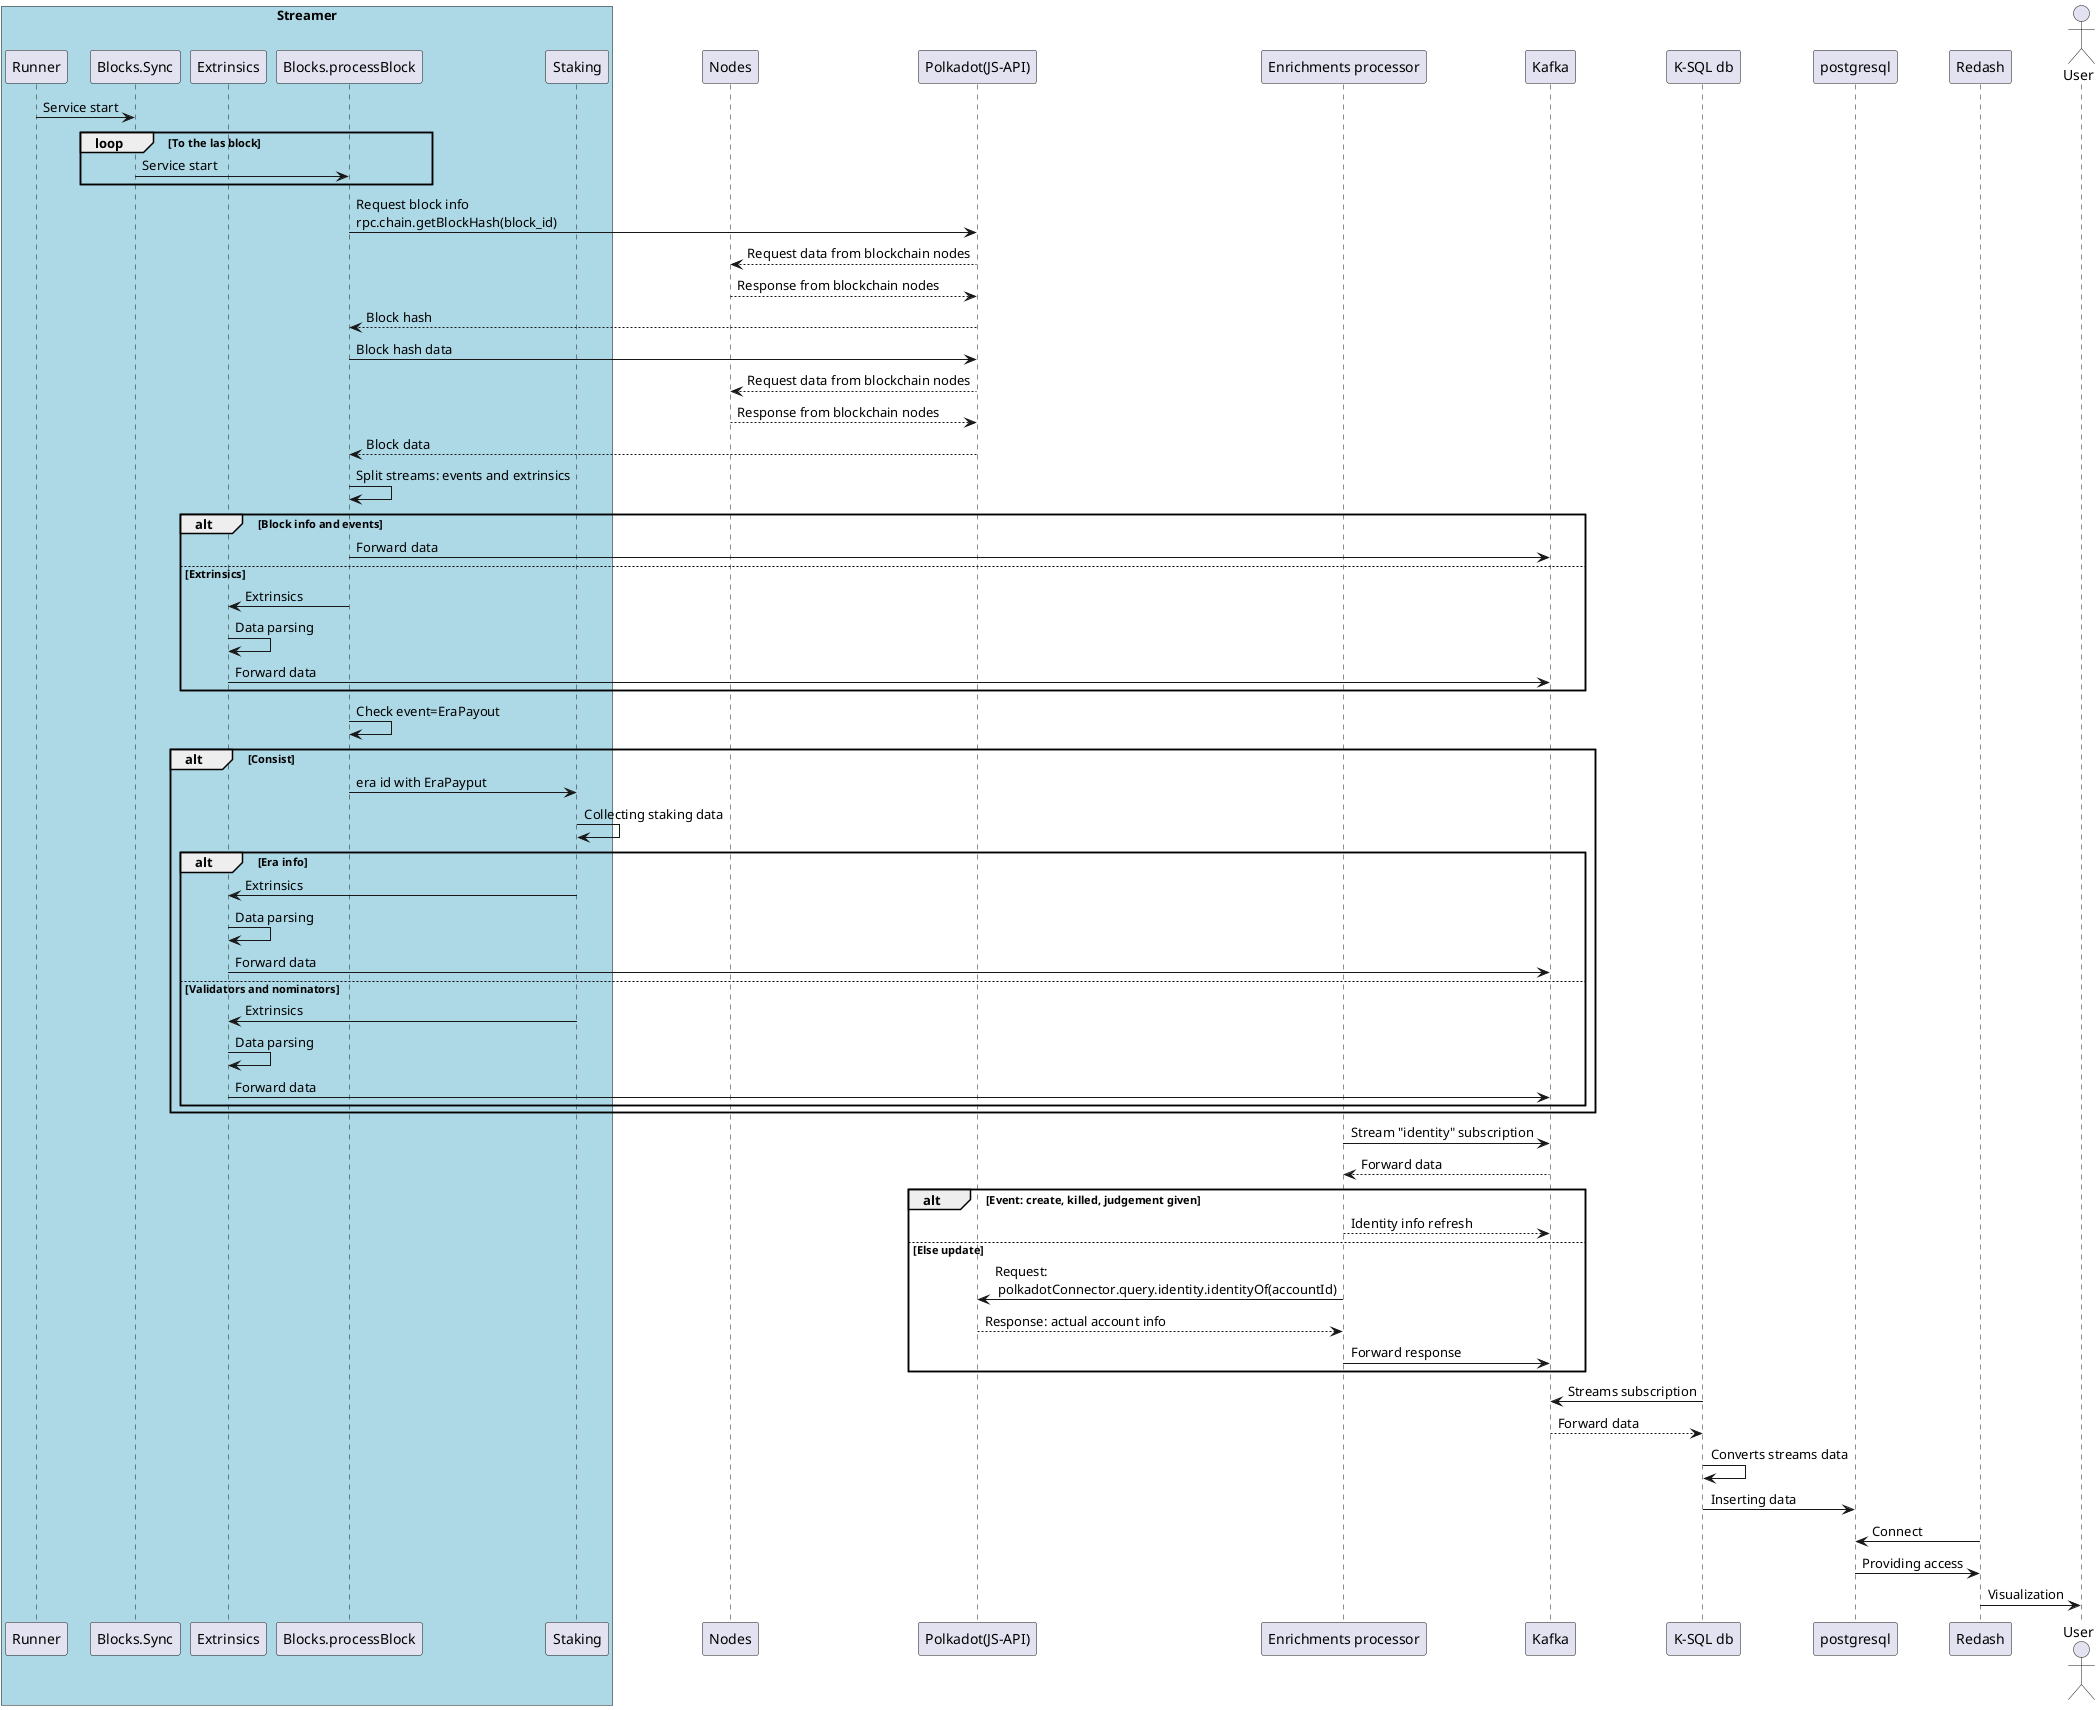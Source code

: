 @startuml

box "Streamer" #LightBlue
participant "Runner" as run
participant "Blocks.Sync" as sync
participant "Extrinsics" as ex
participant "Blocks.processBlock" as sblock
participant "Staking" as s
end box

participant "Nodes" as nodes
participant "Polkadot(JS-API)" as js
participant "Enrichments processor" as en
participant "Kafka" as k
participant "K-SQL db" as ksql
participant "postgresql" as post
participant "Redash" as red

actor "User" as user

run -> sync: Service start
loop To the las block
    sync -> sblock: Service start
end

sblock -> js: Request block info \nrpc.chain.getBlockHash(block_id)
js --> nodes: Request data from blockchain nodes
nodes --> js: Response from blockchain nodes
js --> sblock: Block hash
sblock -> js: Block hash data
js --> nodes: Request data from blockchain nodes
nodes --> js: Response from blockchain nodes
js --> sblock: Block data
sblock -> sblock: Split streams: events and extrinsics

alt Block info and events
    sblock -> k: Forward data
else Extrinsics
    sblock -> ex: Extrinsics
    ex -> ex: Data parsing
    ex -> k: Forward data
end

sblock -> sblock: Check event=EraPayout

alt Consist
    sblock -> s: era id with EraPayput
    s -> s: Collecting staking data
    
    alt Era info 
        s -> ex: Extrinsics
        ex -> ex: Data parsing
        ex -> k: Forward data
    else Validators and nominators 
        s -> ex: Extrinsics
        ex -> ex: Data parsing
        ex -> k: Forward data
    end
end

en -> k: Stream "identity" subscription
k --> en: Forward data

alt Event: create, killed, judgement given
    en --> k: Identity info refresh
else Else update
    en -> js: Request:\n polkadotConnector.query.identity.identityOf(accountId)
    js --> en: Response: actual account info
    en -> k: Forward response
end

ksql -> k: Streams subscription
k --> ksql: Forward data
ksql -> ksql: Converts streams data
ksql -> post: Inserting data


red -> post: Connect
post -> red: Providing access
red -> user: Visualization


@enduml
